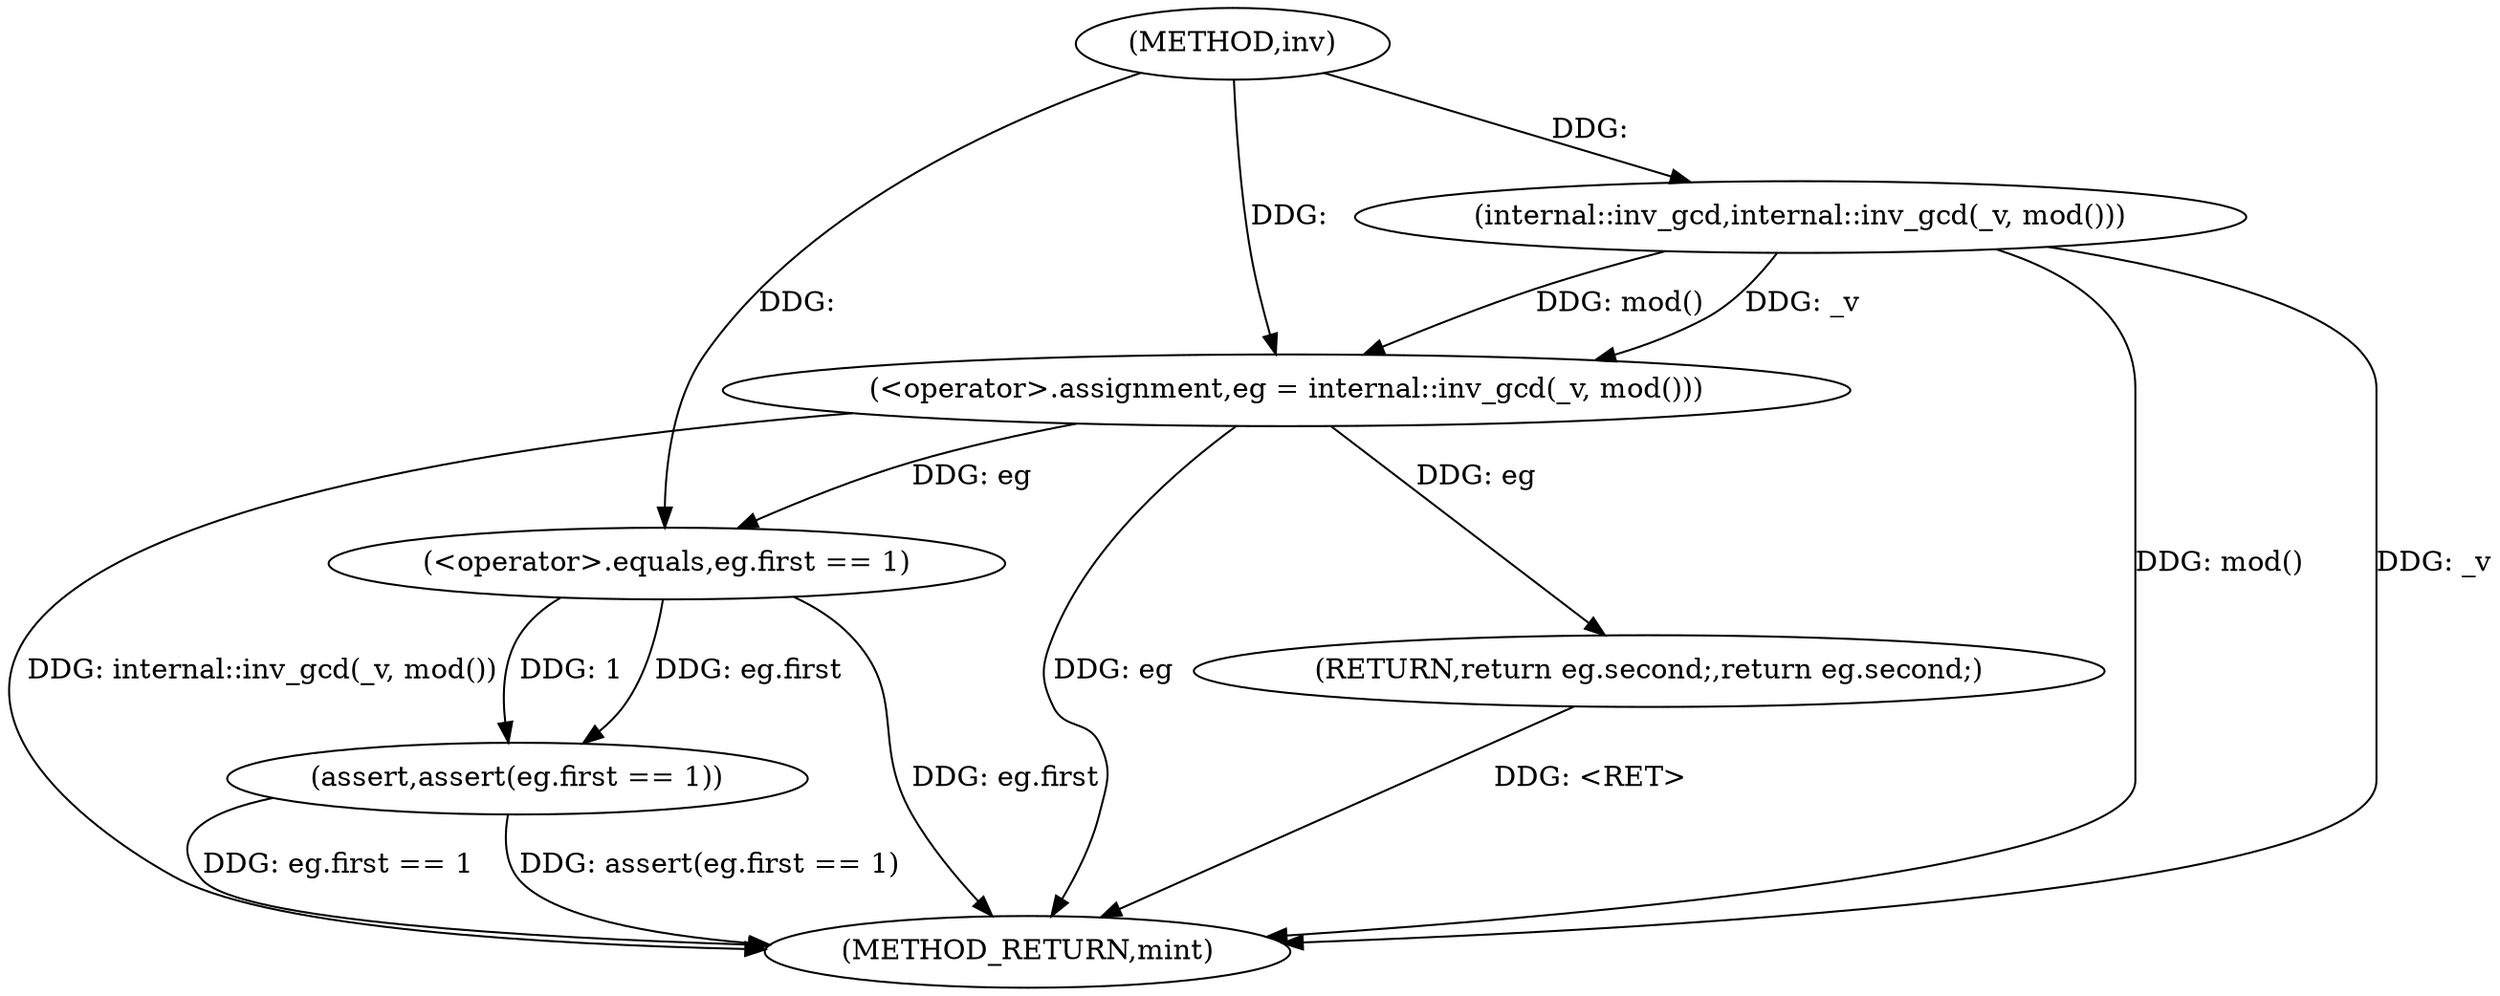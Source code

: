 digraph "inv" {  
"1001253" [label = "(METHOD,inv)" ]
"1001271" [label = "(METHOD_RETURN,mint)" ]
"1001256" [label = "(<operator>.assignment,eg = internal::inv_gcd(_v, mod()))" ]
"1001261" [label = "(assert,assert(eg.first == 1))" ]
"1001267" [label = "(RETURN,return eg.second;,return eg.second;)" ]
"1001258" [label = "(internal::inv_gcd,internal::inv_gcd(_v, mod()))" ]
"1001262" [label = "(<operator>.equals,eg.first == 1)" ]
  "1001267" -> "1001271"  [ label = "DDG: <RET>"] 
  "1001256" -> "1001271"  [ label = "DDG: eg"] 
  "1001258" -> "1001271"  [ label = "DDG: mod()"] 
  "1001256" -> "1001271"  [ label = "DDG: internal::inv_gcd(_v, mod())"] 
  "1001262" -> "1001271"  [ label = "DDG: eg.first"] 
  "1001261" -> "1001271"  [ label = "DDG: eg.first == 1"] 
  "1001261" -> "1001271"  [ label = "DDG: assert(eg.first == 1)"] 
  "1001258" -> "1001271"  [ label = "DDG: _v"] 
  "1001258" -> "1001256"  [ label = "DDG: mod()"] 
  "1001258" -> "1001256"  [ label = "DDG: _v"] 
  "1001256" -> "1001267"  [ label = "DDG: eg"] 
  "1001253" -> "1001256"  [ label = "DDG: "] 
  "1001262" -> "1001261"  [ label = "DDG: 1"] 
  "1001262" -> "1001261"  [ label = "DDG: eg.first"] 
  "1001253" -> "1001258"  [ label = "DDG: "] 
  "1001256" -> "1001262"  [ label = "DDG: eg"] 
  "1001253" -> "1001262"  [ label = "DDG: "] 
}
